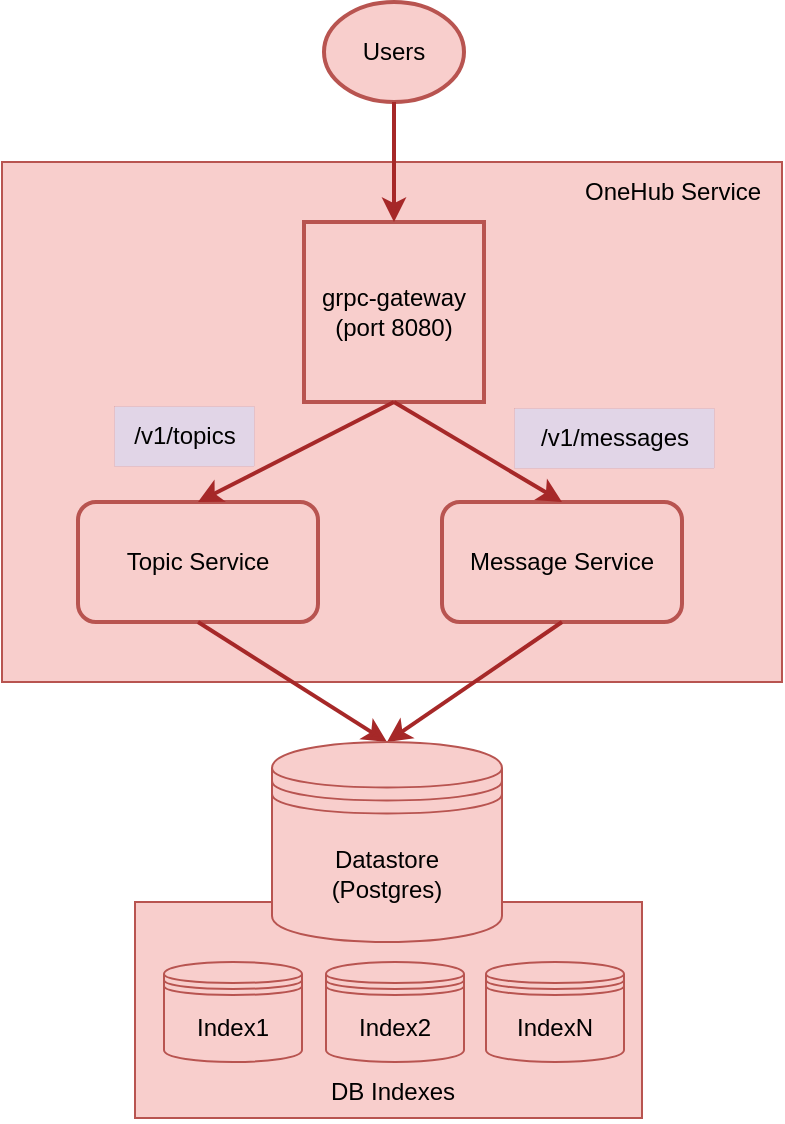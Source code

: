 <mxfile version="21.7.2" type="github" pages="2">
  <diagram id="u-hTeyGcg6nhuTRCd-0H" name="Current Search Architecture">
    <mxGraphModel dx="1026" dy="641" grid="1" gridSize="10" guides="1" tooltips="1" connect="1" arrows="1" fold="1" page="1" pageScale="1" pageWidth="850" pageHeight="1100" math="0" shadow="0">
      <root>
        <mxCell id="0" />
        <mxCell id="1" parent="0" />
        <mxCell id="nhYHk4QwkUmq-nLJFXYe-17" value="" style="verticalLabelPosition=bottom;verticalAlign=top;html=1;shape=mxgraph.basic.rect;fillColor2=none;strokeWidth=1;size=20;indent=5;fillColor=#f8cecc;strokeColor=#b85450;" vertex="1" parent="1">
          <mxGeometry x="146.5" y="490" width="253.5" height="108" as="geometry" />
        </mxCell>
        <mxCell id="nhYHk4QwkUmq-nLJFXYe-1" value="" style="verticalLabelPosition=bottom;verticalAlign=top;html=1;shape=mxgraph.basic.rect;fillColor2=none;strokeWidth=1;size=20;indent=5;fillColor=#f8cecc;strokeColor=#b85450;" vertex="1" parent="1">
          <mxGeometry x="80" y="120" width="390" height="260" as="geometry" />
        </mxCell>
        <mxCell id="nhYHk4QwkUmq-nLJFXYe-2" value="Users" style="ellipse;whiteSpace=wrap;html=1;strokeWidth=2;fillColor=#f8cecc;strokeColor=#b85450;" vertex="1" parent="1">
          <mxGeometry x="241" y="40" width="70" height="50" as="geometry" />
        </mxCell>
        <mxCell id="nhYHk4QwkUmq-nLJFXYe-3" value="grpc-gateway&lt;br&gt;(port 8080)" style="whiteSpace=wrap;html=1;aspect=fixed;fillColor=#f8cecc;strokeColor=#b85450;strokeWidth=2;" vertex="1" parent="1">
          <mxGeometry x="231" y="150" width="90" height="90" as="geometry" />
        </mxCell>
        <mxCell id="nhYHk4QwkUmq-nLJFXYe-4" value="Topic Service" style="rounded=1;whiteSpace=wrap;html=1;fillColor=#f8cecc;strokeColor=#b85450;strokeWidth=2;" vertex="1" parent="1">
          <mxGeometry x="118" y="290" width="120" height="60" as="geometry" />
        </mxCell>
        <mxCell id="nhYHk4QwkUmq-nLJFXYe-5" value="Message Service" style="rounded=1;whiteSpace=wrap;html=1;fillColor=#f8cecc;strokeColor=#b85450;strokeWidth=2;" vertex="1" parent="1">
          <mxGeometry x="300" y="290" width="120" height="60" as="geometry" />
        </mxCell>
        <mxCell id="nhYHk4QwkUmq-nLJFXYe-6" value="" style="endArrow=classic;html=1;rounded=0;exitX=0.5;exitY=1;exitDx=0;exitDy=0;entryX=0.5;entryY=0;entryDx=0;entryDy=0;strokeColor=#A62828;strokeWidth=2;fillColor=#e1d5e7;" edge="1" parent="1" source="nhYHk4QwkUmq-nLJFXYe-3" target="nhYHk4QwkUmq-nLJFXYe-4">
          <mxGeometry width="50" height="50" relative="1" as="geometry">
            <mxPoint x="400" y="270" as="sourcePoint" />
            <mxPoint x="450" y="220" as="targetPoint" />
          </mxGeometry>
        </mxCell>
        <mxCell id="nhYHk4QwkUmq-nLJFXYe-7" value="" style="endArrow=classic;html=1;rounded=0;exitX=0.5;exitY=1;exitDx=0;exitDy=0;entryX=0.5;entryY=0;entryDx=0;entryDy=0;strokeColor=#A62828;strokeWidth=2;fillColor=#e1d5e7;" edge="1" parent="1" source="nhYHk4QwkUmq-nLJFXYe-3" target="nhYHk4QwkUmq-nLJFXYe-5">
          <mxGeometry width="50" height="50" relative="1" as="geometry">
            <mxPoint x="285" y="250" as="sourcePoint" />
            <mxPoint x="180" y="300" as="targetPoint" />
          </mxGeometry>
        </mxCell>
        <mxCell id="nhYHk4QwkUmq-nLJFXYe-8" value="" style="endArrow=classic;html=1;rounded=0;exitX=0.5;exitY=1;exitDx=0;exitDy=0;strokeColor=#A62828;strokeWidth=2;fillColor=#e1d5e7;entryX=0.5;entryY=0;entryDx=0;entryDy=0;" edge="1" parent="1" source="nhYHk4QwkUmq-nLJFXYe-5" target="nhYHk4QwkUmq-nLJFXYe-13">
          <mxGeometry width="50" height="50" relative="1" as="geometry">
            <mxPoint x="10" y="450" as="sourcePoint" />
            <mxPoint x="270" y="400" as="targetPoint" />
          </mxGeometry>
        </mxCell>
        <mxCell id="nhYHk4QwkUmq-nLJFXYe-9" value="" style="endArrow=classic;html=1;rounded=0;exitX=0.5;exitY=1;exitDx=0;exitDy=0;strokeColor=#A62828;strokeWidth=2;fillColor=#e1d5e7;entryX=0.5;entryY=0;entryDx=0;entryDy=0;" edge="1" parent="1" source="nhYHk4QwkUmq-nLJFXYe-4" target="nhYHk4QwkUmq-nLJFXYe-13">
          <mxGeometry width="50" height="50" relative="1" as="geometry">
            <mxPoint x="70" y="430" as="sourcePoint" />
            <mxPoint x="270" y="400" as="targetPoint" />
          </mxGeometry>
        </mxCell>
        <mxCell id="nhYHk4QwkUmq-nLJFXYe-10" value="/v1/topics" style="text;html=1;align=center;verticalAlign=middle;resizable=0;points=[];autosize=1;strokeColor=#A62828;fillColor=#e1d5e7;strokeWidth=0;" vertex="1" parent="1">
          <mxGeometry x="136" y="242" width="70" height="30" as="geometry" />
        </mxCell>
        <mxCell id="nhYHk4QwkUmq-nLJFXYe-11" value="/v1/messages" style="text;html=1;align=center;verticalAlign=middle;resizable=0;points=[];autosize=1;strokeColor=#A62828;fillColor=#e1d5e7;strokeWidth=0;" vertex="1" parent="1">
          <mxGeometry x="336" y="243" width="100" height="30" as="geometry" />
        </mxCell>
        <mxCell id="nhYHk4QwkUmq-nLJFXYe-12" value="" style="endArrow=classic;html=1;rounded=0;exitX=0.5;exitY=1;exitDx=0;exitDy=0;entryX=0.5;entryY=0;entryDx=0;entryDy=0;strokeColor=#A62828;strokeWidth=2;fillColor=#e1d5e7;" edge="1" parent="1" source="nhYHk4QwkUmq-nLJFXYe-2" target="nhYHk4QwkUmq-nLJFXYe-3">
          <mxGeometry width="50" height="50" relative="1" as="geometry">
            <mxPoint x="-80" y="280" as="sourcePoint" />
            <mxPoint x="275" y="112" as="targetPoint" />
          </mxGeometry>
        </mxCell>
        <mxCell id="nhYHk4QwkUmq-nLJFXYe-13" value="Datastore&lt;br&gt;(Postgres)" style="shape=datastore;whiteSpace=wrap;html=1;fillColor=#f8cecc;strokeColor=#b85450;" vertex="1" parent="1">
          <mxGeometry x="215" y="410" width="115" height="100" as="geometry" />
        </mxCell>
        <mxCell id="nhYHk4QwkUmq-nLJFXYe-14" value="OneHub Service" style="text;html=1;align=center;verticalAlign=middle;resizable=0;points=[];autosize=1;strokeColor=none;fillColor=none;" vertex="1" parent="1">
          <mxGeometry x="360" y="120" width="110" height="30" as="geometry" />
        </mxCell>
        <mxCell id="nhYHk4QwkUmq-nLJFXYe-15" value="Index1" style="shape=datastore;whiteSpace=wrap;html=1;fillColor=#f8cecc;strokeColor=#b85450;" vertex="1" parent="1">
          <mxGeometry x="161" y="520" width="69" height="50" as="geometry" />
        </mxCell>
        <mxCell id="nhYHk4QwkUmq-nLJFXYe-19" value="Index2" style="shape=datastore;whiteSpace=wrap;html=1;fillColor=#f8cecc;strokeColor=#b85450;" vertex="1" parent="1">
          <mxGeometry x="242" y="520" width="69" height="50" as="geometry" />
        </mxCell>
        <mxCell id="nhYHk4QwkUmq-nLJFXYe-20" value="IndexN" style="shape=datastore;whiteSpace=wrap;html=1;fillColor=#f8cecc;strokeColor=#b85450;" vertex="1" parent="1">
          <mxGeometry x="322" y="520" width="69" height="50" as="geometry" />
        </mxCell>
        <mxCell id="nhYHk4QwkUmq-nLJFXYe-21" value="DB Indexes" style="text;html=1;align=center;verticalAlign=middle;resizable=0;points=[];autosize=1;strokeColor=none;fillColor=none;" vertex="1" parent="1">
          <mxGeometry x="230" y="570" width="90" height="30" as="geometry" />
        </mxCell>
      </root>
    </mxGraphModel>
  </diagram>
  <diagram name="New Architecture" id="yNTU8KE3XLUba8caBVKO">
    <mxGraphModel dx="1026" dy="1741" grid="1" gridSize="10" guides="1" tooltips="1" connect="1" arrows="1" fold="1" page="1" pageScale="1" pageWidth="850" pageHeight="1100" math="0" shadow="0">
      <root>
        <mxCell id="0z7UrHsTXnvzhj-5PGaQ-0" />
        <mxCell id="0z7UrHsTXnvzhj-5PGaQ-1" parent="0z7UrHsTXnvzhj-5PGaQ-0" />
        <mxCell id="STCWvVoYdhdJVvicM64R-0" value="" style="verticalLabelPosition=bottom;verticalAlign=top;html=1;shape=mxgraph.basic.rect;fillColor2=none;strokeWidth=1;size=20;indent=5;fillColor=#f8cecc;strokeColor=#b85450;" vertex="1" parent="0z7UrHsTXnvzhj-5PGaQ-1">
          <mxGeometry x="520" y="120" width="253.5" height="140" as="geometry" />
        </mxCell>
        <mxCell id="STCWvVoYdhdJVvicM64R-1" value="" style="verticalLabelPosition=bottom;verticalAlign=top;html=1;shape=mxgraph.basic.rect;fillColor2=none;strokeWidth=1;size=20;indent=5;fillColor=#f8cecc;strokeColor=#b85450;" vertex="1" parent="0z7UrHsTXnvzhj-5PGaQ-1">
          <mxGeometry x="35" y="120" width="390" height="140" as="geometry" />
        </mxCell>
        <mxCell id="STCWvVoYdhdJVvicM64R-2" value="Users" style="ellipse;whiteSpace=wrap;html=1;strokeWidth=2;fillColor=#f8cecc;strokeColor=#b85450;" vertex="1" parent="0z7UrHsTXnvzhj-5PGaQ-1">
          <mxGeometry x="420" y="-40" width="70" height="50" as="geometry" />
        </mxCell>
        <mxCell id="STCWvVoYdhdJVvicM64R-4" value="Topic Service" style="rounded=1;whiteSpace=wrap;html=1;fillColor=#f8cecc;strokeColor=#b85450;strokeWidth=2;" vertex="1" parent="0z7UrHsTXnvzhj-5PGaQ-1">
          <mxGeometry x="90" y="210" width="120" height="30" as="geometry" />
        </mxCell>
        <mxCell id="STCWvVoYdhdJVvicM64R-5" value="Message Service" style="rounded=1;whiteSpace=wrap;html=1;fillColor=#f8cecc;strokeColor=#b85450;strokeWidth=2;" vertex="1" parent="0z7UrHsTXnvzhj-5PGaQ-1">
          <mxGeometry x="240" y="210" width="120" height="30" as="geometry" />
        </mxCell>
        <mxCell id="STCWvVoYdhdJVvicM64R-8" value="" style="endArrow=classic;html=1;rounded=0;exitX=0.5;exitY=1;exitDx=0;exitDy=0;strokeColor=#A62828;strokeWidth=2;fillColor=#e1d5e7;entryX=0.5;entryY=0;entryDx=0;entryDy=0;" edge="1" parent="0z7UrHsTXnvzhj-5PGaQ-1" source="STCWvVoYdhdJVvicM64R-5" target="STCWvVoYdhdJVvicM64R-13">
          <mxGeometry width="50" height="50" relative="1" as="geometry">
            <mxPoint x="-35" y="450" as="sourcePoint" />
            <mxPoint x="225" y="400" as="targetPoint" />
          </mxGeometry>
        </mxCell>
        <mxCell id="STCWvVoYdhdJVvicM64R-9" value="" style="endArrow=classic;html=1;rounded=0;exitX=0.5;exitY=1;exitDx=0;exitDy=0;strokeColor=#A62828;strokeWidth=2;fillColor=#e1d5e7;entryX=0.5;entryY=0;entryDx=0;entryDy=0;" edge="1" parent="0z7UrHsTXnvzhj-5PGaQ-1" source="STCWvVoYdhdJVvicM64R-4" target="STCWvVoYdhdJVvicM64R-13">
          <mxGeometry width="50" height="50" relative="1" as="geometry">
            <mxPoint x="25" y="430" as="sourcePoint" />
            <mxPoint x="225" y="400" as="targetPoint" />
          </mxGeometry>
        </mxCell>
        <mxCell id="STCWvVoYdhdJVvicM64R-12" value="" style="endArrow=classic;html=1;rounded=0;exitX=0.5;exitY=1;exitDx=0;exitDy=0;entryX=0.49;entryY=-0.004;entryDx=0;entryDy=0;strokeColor=#A62828;strokeWidth=2;fillColor=#e1d5e7;entryPerimeter=0;" edge="1" parent="0z7UrHsTXnvzhj-5PGaQ-1" source="STCWvVoYdhdJVvicM64R-2" target="STCWvVoYdhdJVvicM64R-1">
          <mxGeometry width="50" height="50" relative="1" as="geometry">
            <mxPoint x="-125" y="280" as="sourcePoint" />
            <mxPoint x="231" y="150" as="targetPoint" />
          </mxGeometry>
        </mxCell>
        <mxCell id="STCWvVoYdhdJVvicM64R-13" value="Datastore&lt;br&gt;(Postgres)" style="shape=datastore;whiteSpace=wrap;html=1;fillColor=#f8cecc;strokeColor=#b85450;" vertex="1" parent="0z7UrHsTXnvzhj-5PGaQ-1">
          <mxGeometry x="170" y="300" width="115" height="100" as="geometry" />
        </mxCell>
        <mxCell id="STCWvVoYdhdJVvicM64R-14" value="OneHub Service" style="text;html=1;align=center;verticalAlign=middle;resizable=0;points=[];autosize=1;strokeColor=none;fillColor=none;" vertex="1" parent="0z7UrHsTXnvzhj-5PGaQ-1">
          <mxGeometry x="315" y="120" width="110" height="30" as="geometry" />
        </mxCell>
        <mxCell id="STCWvVoYdhdJVvicM64R-15" value="Index1" style="shape=datastore;whiteSpace=wrap;html=1;fillColor=#f8cecc;strokeColor=#b85450;" vertex="1" parent="0z7UrHsTXnvzhj-5PGaQ-1">
          <mxGeometry x="534.5" y="176" width="69" height="50" as="geometry" />
        </mxCell>
        <mxCell id="STCWvVoYdhdJVvicM64R-16" value="Index2" style="shape=datastore;whiteSpace=wrap;html=1;fillColor=#f8cecc;strokeColor=#b85450;" vertex="1" parent="0z7UrHsTXnvzhj-5PGaQ-1">
          <mxGeometry x="615.5" y="176" width="69" height="50" as="geometry" />
        </mxCell>
        <mxCell id="STCWvVoYdhdJVvicM64R-17" value="IndexN" style="shape=datastore;whiteSpace=wrap;html=1;fillColor=#f8cecc;strokeColor=#b85450;" vertex="1" parent="0z7UrHsTXnvzhj-5PGaQ-1">
          <mxGeometry x="695.5" y="176" width="69" height="50" as="geometry" />
        </mxCell>
        <mxCell id="STCWvVoYdhdJVvicM64R-18" value="Search Indexes" style="text;html=1;align=center;verticalAlign=middle;resizable=0;points=[];autosize=1;strokeColor=none;fillColor=none;" vertex="1" parent="0z7UrHsTXnvzhj-5PGaQ-1">
          <mxGeometry x="595" y="230" width="110" height="30" as="geometry" />
        </mxCell>
        <mxCell id="STCWvVoYdhdJVvicM64R-19" value="CRUD&lt;br&gt;Queries" style="text;html=1;align=center;verticalAlign=middle;resizable=0;points=[];autosize=1;strokeColor=#A62828;fillColor=#e1d5e7;strokeWidth=0;" vertex="1" parent="0z7UrHsTXnvzhj-5PGaQ-1">
          <mxGeometry x="321" y="45" width="70" height="40" as="geometry" />
        </mxCell>
        <mxCell id="STCWvVoYdhdJVvicM64R-20" value="" style="endArrow=classic;html=1;rounded=0;exitX=0.5;exitY=1;exitDx=0;exitDy=0;strokeColor=#A62828;strokeWidth=2;fillColor=#e1d5e7;entryX=0.576;entryY=0;entryDx=0;entryDy=0;entryPerimeter=0;" edge="1" parent="0z7UrHsTXnvzhj-5PGaQ-1" source="STCWvVoYdhdJVvicM64R-2" target="STCWvVoYdhdJVvicM64R-0">
          <mxGeometry width="50" height="50" relative="1" as="geometry">
            <mxPoint x="465" y="20" as="sourcePoint" />
            <mxPoint x="660" y="60" as="targetPoint" />
          </mxGeometry>
        </mxCell>
        <mxCell id="STCWvVoYdhdJVvicM64R-21" value="Search&lt;br&gt;Queries" style="text;html=1;align=center;verticalAlign=middle;resizable=0;points=[];autosize=1;strokeColor=#A62828;fillColor=#e1d5e7;strokeWidth=0;" vertex="1" parent="0z7UrHsTXnvzhj-5PGaQ-1">
          <mxGeometry x="540" y="40" width="70" height="40" as="geometry" />
        </mxCell>
        <mxCell id="STCWvVoYdhdJVvicM64R-26" value="grpc-gateway" style="rounded=1;whiteSpace=wrap;html=1;fillColor=#f8cecc;strokeColor=#b85450;strokeWidth=2;" vertex="1" parent="0z7UrHsTXnvzhj-5PGaQ-1">
          <mxGeometry x="167.5" y="140" width="120" height="30" as="geometry" />
        </mxCell>
        <mxCell id="STCWvVoYdhdJVvicM64R-27" value="" style="endArrow=classic;html=1;rounded=0;exitX=0.5;exitY=1;exitDx=0;exitDy=0;entryX=0.5;entryY=0;entryDx=0;entryDy=0;strokeColor=#A62828;strokeWidth=2;fillColor=#e1d5e7;" edge="1" parent="0z7UrHsTXnvzhj-5PGaQ-1" source="STCWvVoYdhdJVvicM64R-26" target="STCWvVoYdhdJVvicM64R-4">
          <mxGeometry width="50" height="50" relative="1" as="geometry">
            <mxPoint x="465" y="20" as="sourcePoint" />
            <mxPoint x="236" y="129" as="targetPoint" />
          </mxGeometry>
        </mxCell>
        <mxCell id="STCWvVoYdhdJVvicM64R-28" value="" style="endArrow=classic;html=1;rounded=0;exitX=0.5;exitY=1;exitDx=0;exitDy=0;entryX=0.5;entryY=0;entryDx=0;entryDy=0;strokeColor=#A62828;strokeWidth=2;fillColor=#e1d5e7;" edge="1" parent="0z7UrHsTXnvzhj-5PGaQ-1" source="STCWvVoYdhdJVvicM64R-26" target="STCWvVoYdhdJVvicM64R-5">
          <mxGeometry width="50" height="50" relative="1" as="geometry">
            <mxPoint x="238" y="180" as="sourcePoint" />
            <mxPoint x="160" y="220" as="targetPoint" />
          </mxGeometry>
        </mxCell>
        <mxCell id="STCWvVoYdhdJVvicM64R-30" value="Search Service" style="rounded=1;whiteSpace=wrap;html=1;fillColor=#f8cecc;strokeColor=#b85450;strokeWidth=2;" vertex="1" parent="0z7UrHsTXnvzhj-5PGaQ-1">
          <mxGeometry x="590" y="130" width="120" height="30" as="geometry" />
        </mxCell>
        <mxCell id="STCWvVoYdhdJVvicM64R-41" value="Sync Service + Queue" style="rounded=1;whiteSpace=wrap;html=1;fillColor=#f8cecc;strokeColor=#b85450;strokeWidth=2;" vertex="1" parent="0z7UrHsTXnvzhj-5PGaQ-1">
          <mxGeometry x="556.75" y="320" width="180" height="70" as="geometry" />
        </mxCell>
        <mxCell id="STCWvVoYdhdJVvicM64R-43" value="" style="html=1;shadow=0;dashed=0;align=center;verticalAlign=middle;shape=mxgraph.arrows2.arrow;dy=0.71;dx=25;notch=0;" vertex="1" parent="0z7UrHsTXnvzhj-5PGaQ-1">
          <mxGeometry x="300" y="330" width="240" height="50" as="geometry" />
        </mxCell>
        <mxCell id="STCWvVoYdhdJVvicM64R-45" value="" style="shape=singleArrow;whiteSpace=wrap;html=1;rotation=30;arrowWidth=0.328;arrowSize=0.206;" vertex="1" parent="0z7UrHsTXnvzhj-5PGaQ-1">
          <mxGeometry x="419.89" y="269.08" width="125" height="46.25" as="geometry" />
        </mxCell>
        <mxCell id="STCWvVoYdhdJVvicM64R-46" value="" style="html=1;shadow=0;dashed=0;align=center;verticalAlign=middle;shape=mxgraph.arrows2.arrow;dy=0.71;dx=25;notch=0;direction=south;rotation=-180;" vertex="1" parent="0z7UrHsTXnvzhj-5PGaQ-1">
          <mxGeometry x="625" y="265.66" width="50" height="49.67" as="geometry" />
        </mxCell>
        <mxCell id="STCWvVoYdhdJVvicM64R-49" value="1" style="text;html=1;align=center;verticalAlign=middle;resizable=0;points=[];autosize=1;strokeColor=#A62828;fillColor=#e1d5e7;strokeWidth=0;" vertex="1" parent="0z7UrHsTXnvzhj-5PGaQ-1">
          <mxGeometry x="380" y="5" width="30" height="30" as="geometry" />
        </mxCell>
        <mxCell id="STCWvVoYdhdJVvicM64R-51" value="3" style="text;html=1;align=center;verticalAlign=middle;resizable=0;points=[];autosize=1;strokeColor=#A62828;fillColor=#e1d5e7;strokeWidth=0;" vertex="1" parent="0z7UrHsTXnvzhj-5PGaQ-1">
          <mxGeometry x="460" y="240" width="30" height="30" as="geometry" />
        </mxCell>
        <mxCell id="STCWvVoYdhdJVvicM64R-52" value="2" style="text;html=1;align=center;verticalAlign=middle;resizable=0;points=[];autosize=1;strokeColor=#A62828;fillColor=#e1d5e7;strokeWidth=0;" vertex="1" parent="0z7UrHsTXnvzhj-5PGaQ-1">
          <mxGeometry x="212" y="256.66" width="30" height="30" as="geometry" />
        </mxCell>
        <mxCell id="STCWvVoYdhdJVvicM64R-53" value="4" style="text;html=1;align=center;verticalAlign=middle;resizable=0;points=[];autosize=1;strokeColor=#A62828;fillColor=#e1d5e7;strokeWidth=0;" vertex="1" parent="0z7UrHsTXnvzhj-5PGaQ-1">
          <mxGeometry x="400" y="370" width="30" height="30" as="geometry" />
        </mxCell>
        <mxCell id="STCWvVoYdhdJVvicM64R-54" value="5" style="text;html=1;align=center;verticalAlign=middle;resizable=0;points=[];autosize=1;strokeColor=#A62828;fillColor=#e1d5e7;strokeWidth=0;" vertex="1" parent="0z7UrHsTXnvzhj-5PGaQ-1">
          <mxGeometry x="680" y="277.2" width="30" height="30" as="geometry" />
        </mxCell>
      </root>
    </mxGraphModel>
  </diagram>
</mxfile>
